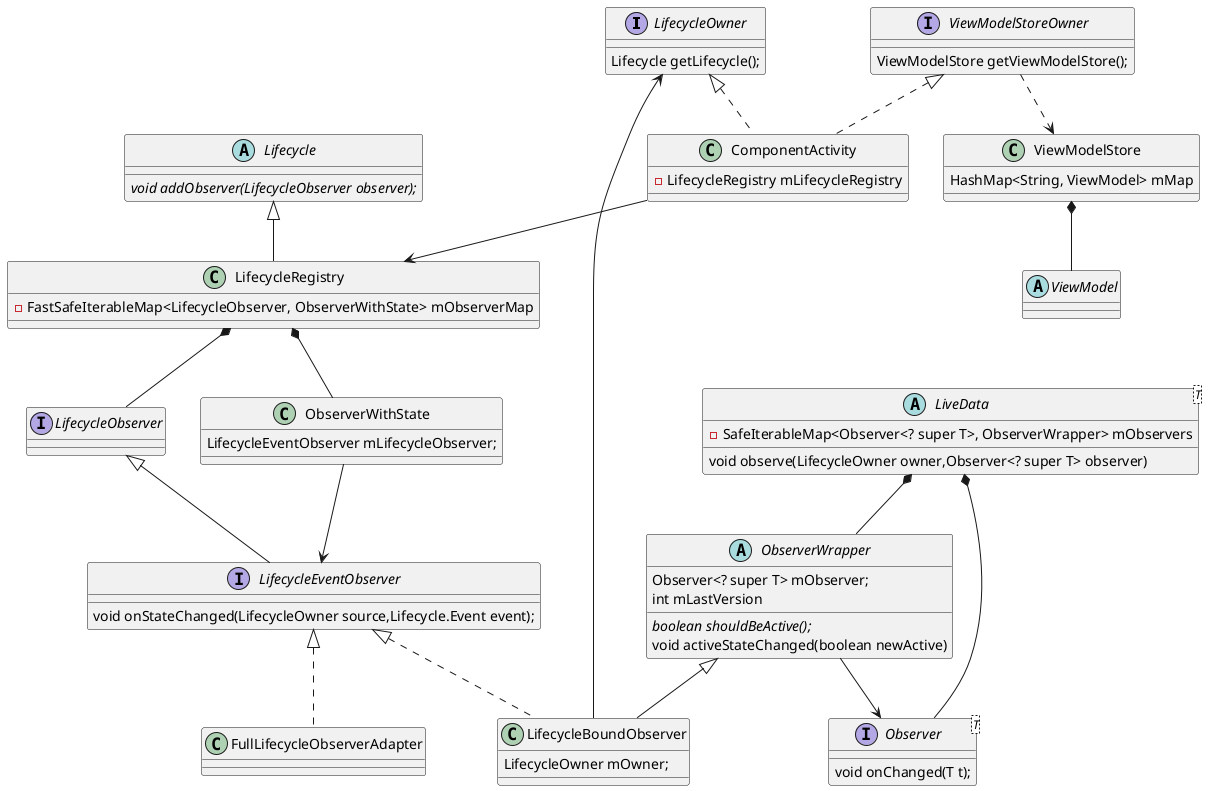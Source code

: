 @startuml
'https://plantuml.com/sequence-diagram

interface LifecycleOwner {
  Lifecycle getLifecycle();
}
interface ViewModelStoreOwner{
    ViewModelStore getViewModelStore();
}
ViewModelStoreOwner ..> ViewModelStore
class ViewModelStore{
 HashMap<String, ViewModel> mMap
}
abstract class ViewModel
ViewModelStore *-- ViewModel

interface LifecycleObserver

class ComponentActivity {
- LifecycleRegistry mLifecycleRegistry
}

ViewModelStoreOwner <|.. ComponentActivity
LifecycleOwner <|.. ComponentActivity

class LifecycleRegistry {
 - FastSafeIterableMap<LifecycleObserver, ObserverWithState> mObserverMap
}
LifecycleRegistry *-- LifecycleObserver
LifecycleRegistry *-- ObserverWithState
ComponentActivity --> LifecycleRegistry

abstract class Lifecycle {
 {abstract} void addObserver(LifecycleObserver observer);
}

Lifecycle <|-- LifecycleRegistry

class ObserverWithState {
 LifecycleEventObserver mLifecycleObserver;
}
interface LifecycleEventObserver {
 void onStateChanged(LifecycleOwner source,Lifecycle.Event event);
}
LifecycleObserver <|-- LifecycleEventObserver
ObserverWithState --> LifecycleEventObserver
class FullLifecycleObserverAdapter
LifecycleEventObserver <|.. FullLifecycleObserverAdapter


abstract class LiveData<T> {
- SafeIterableMap<Observer<? super T>, ObserverWrapper> mObservers
void observe(LifecycleOwner owner,Observer<? super T> observer)
}

class LifecycleBoundObserver {
LifecycleOwner mOwner;
}
LifecycleBoundObserver --> LifecycleOwner
abstract class ObserverWrapper {
Observer<? super T> mObserver;
int mLastVersion
{abstract} boolean shouldBeActive();
void activeStateChanged(boolean newActive)
}
ObserverWrapper <|-- LifecycleBoundObserver
LifecycleEventObserver <|.. LifecycleBoundObserver
interface Observer<T> {
void onChanged(T t);
}
ObserverWrapper --> Observer
LiveData *-- Observer
LiveData *-- ObserverWrapper


@enduml